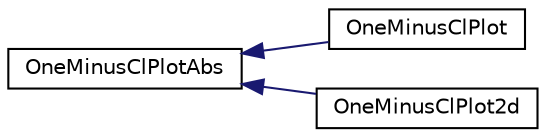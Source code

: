 digraph "Graphical Class Hierarchy"
{
  edge [fontname="Helvetica",fontsize="10",labelfontname="Helvetica",labelfontsize="10"];
  node [fontname="Helvetica",fontsize="10",shape=record];
  rankdir="LR";
  Node0 [label="OneMinusClPlotAbs",height=0.2,width=0.4,color="black", fillcolor="white", style="filled",URL="$class_one_minus_cl_plot_abs.html"];
  Node0 -> Node1 [dir="back",color="midnightblue",fontsize="10",style="solid",fontname="Helvetica"];
  Node1 [label="OneMinusClPlot",height=0.2,width=0.4,color="black", fillcolor="white", style="filled",URL="$class_one_minus_cl_plot.html"];
  Node0 -> Node2 [dir="back",color="midnightblue",fontsize="10",style="solid",fontname="Helvetica"];
  Node2 [label="OneMinusClPlot2d",height=0.2,width=0.4,color="black", fillcolor="white", style="filled",URL="$class_one_minus_cl_plot2d.html"];
}
